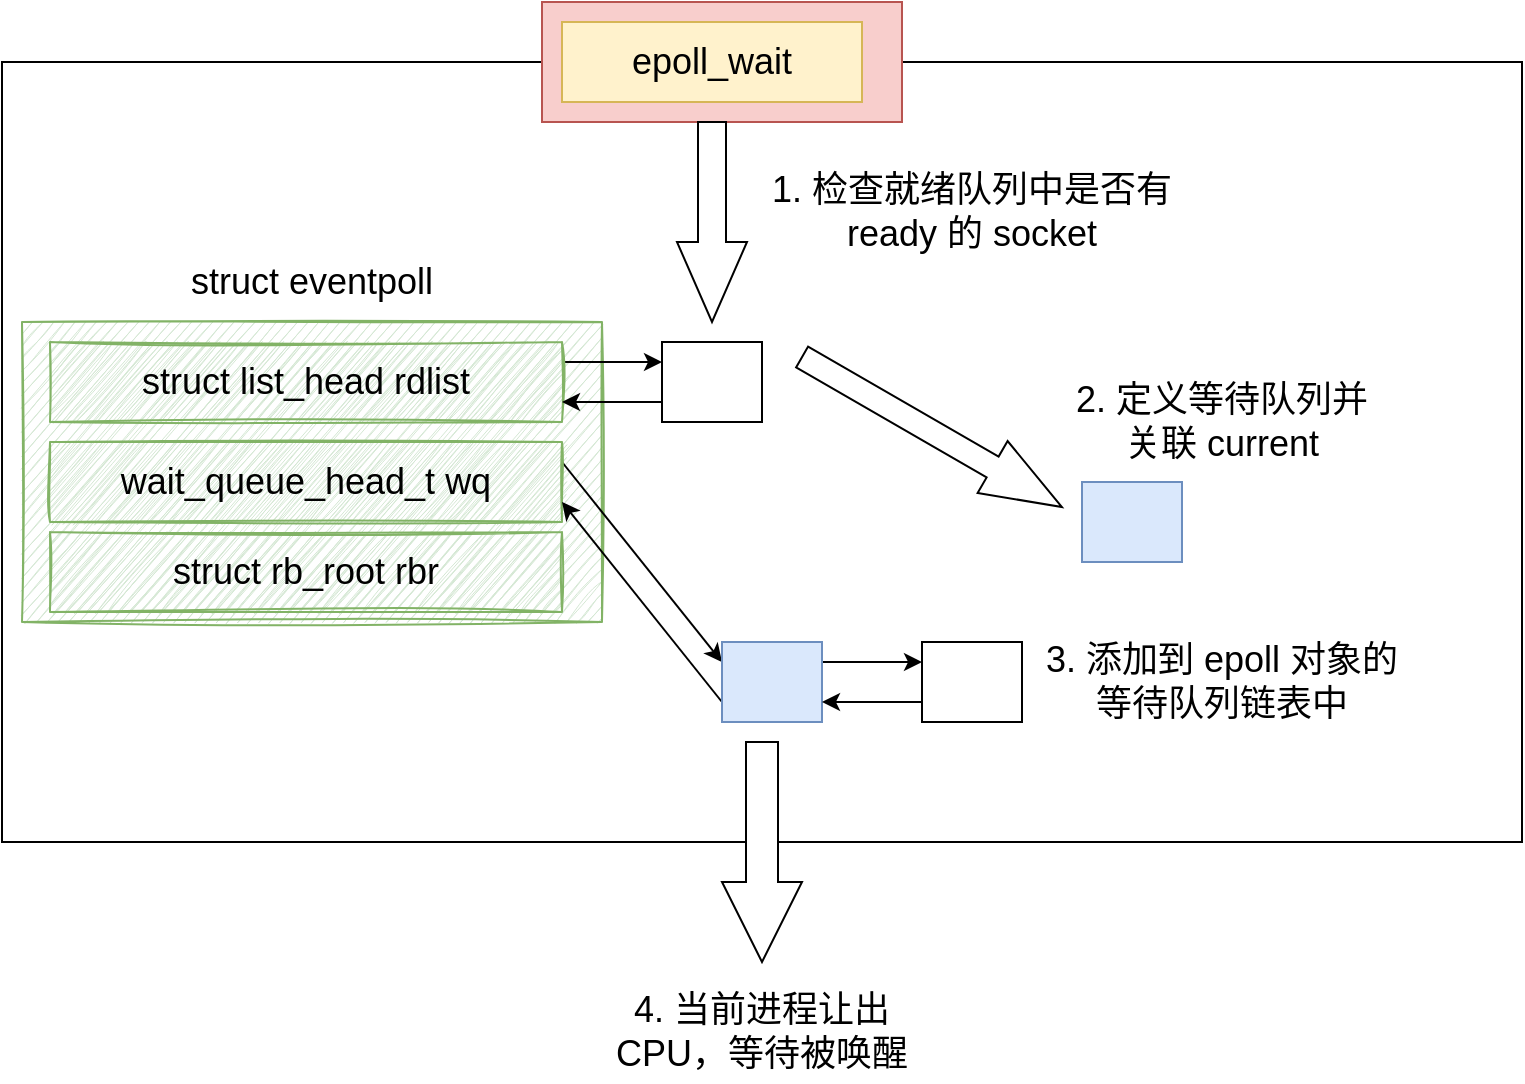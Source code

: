 <mxfile version="20.2.3" type="device"><diagram id="hBgifMuGqwkJJqTF-qkR" name="第 1 页"><mxGraphModel dx="1102" dy="698" grid="1" gridSize="10" guides="1" tooltips="1" connect="1" arrows="1" fold="1" page="1" pageScale="1" pageWidth="827" pageHeight="1169" math="0" shadow="0"><root><mxCell id="0"/><mxCell id="1" parent="0"/><mxCell id="Tgq8HzYFLrzu__RCqXFr-1" value="" style="rounded=0;whiteSpace=wrap;html=1;fontSize=18;" parent="1" vertex="1"><mxGeometry x="20" y="180" width="760" height="390" as="geometry"/></mxCell><mxCell id="Tgq8HzYFLrzu__RCqXFr-2" value="" style="rounded=0;whiteSpace=wrap;html=1;fontSize=18;fillColor=#f8cecc;strokeColor=#b85450;" parent="1" vertex="1"><mxGeometry x="290" y="150" width="180" height="60" as="geometry"/></mxCell><mxCell id="Tgq8HzYFLrzu__RCqXFr-3" value="epoll_wait" style="rounded=0;whiteSpace=wrap;html=1;fontSize=18;fillColor=#fff2cc;strokeColor=#d6b656;" parent="1" vertex="1"><mxGeometry x="300" y="160" width="150" height="40" as="geometry"/></mxCell><mxCell id="IkrvDVgZpXBQybNVYSLM-1" value="" style="rounded=0;whiteSpace=wrap;html=1;sketch=1;fontSize=18;fillColor=#d5e8d4;strokeColor=#82b366;" parent="1" vertex="1"><mxGeometry x="30" y="310" width="290" height="150" as="geometry"/></mxCell><mxCell id="9y9EmjGEyn709EVgKT_F-11" style="rounded=0;orthogonalLoop=1;jettySize=auto;html=1;exitX=1;exitY=0.25;exitDx=0;exitDy=0;entryX=0;entryY=0.25;entryDx=0;entryDy=0;fontSize=18;" edge="1" parent="1" source="IkrvDVgZpXBQybNVYSLM-2" target="9y9EmjGEyn709EVgKT_F-2"><mxGeometry relative="1" as="geometry"/></mxCell><mxCell id="IkrvDVgZpXBQybNVYSLM-2" value="struct list_head rdlist" style="rounded=0;whiteSpace=wrap;html=1;sketch=1;fontSize=18;fillColor=#d5e8d4;strokeColor=#82b366;" parent="1" vertex="1"><mxGeometry x="44" y="320" width="256" height="40" as="geometry"/></mxCell><mxCell id="9y9EmjGEyn709EVgKT_F-13" style="rounded=0;orthogonalLoop=1;jettySize=auto;html=1;exitX=1;exitY=0.25;exitDx=0;exitDy=0;entryX=0;entryY=0.25;entryDx=0;entryDy=0;fontSize=18;" edge="1" parent="1" source="IkrvDVgZpXBQybNVYSLM-3" target="9y9EmjGEyn709EVgKT_F-6"><mxGeometry relative="1" as="geometry"/></mxCell><mxCell id="IkrvDVgZpXBQybNVYSLM-3" value="wait_queue_head_t wq" style="rounded=0;whiteSpace=wrap;html=1;sketch=1;fontSize=18;fillColor=#d5e8d4;strokeColor=#82b366;" parent="1" vertex="1"><mxGeometry x="44" y="370" width="256" height="40" as="geometry"/></mxCell><mxCell id="IkrvDVgZpXBQybNVYSLM-4" value="struct eventpoll" style="text;html=1;strokeColor=none;fillColor=none;align=center;verticalAlign=middle;whiteSpace=wrap;rounded=0;sketch=1;fontSize=18;" parent="1" vertex="1"><mxGeometry x="90" y="270" width="170" height="40" as="geometry"/></mxCell><mxCell id="IkrvDVgZpXBQybNVYSLM-5" value="struct rb_root rbr" style="rounded=0;whiteSpace=wrap;html=1;sketch=1;fontSize=18;fillColor=#d5e8d4;strokeColor=#82b366;" parent="1" vertex="1"><mxGeometry x="44" y="415" width="256" height="40" as="geometry"/></mxCell><mxCell id="9y9EmjGEyn709EVgKT_F-12" style="rounded=0;orthogonalLoop=1;jettySize=auto;html=1;exitX=0;exitY=0.75;exitDx=0;exitDy=0;entryX=1;entryY=0.75;entryDx=0;entryDy=0;fontSize=18;" edge="1" parent="1" source="9y9EmjGEyn709EVgKT_F-2" target="IkrvDVgZpXBQybNVYSLM-2"><mxGeometry relative="1" as="geometry"/></mxCell><mxCell id="9y9EmjGEyn709EVgKT_F-2" value="" style="rounded=0;whiteSpace=wrap;html=1;sketch=0;fontSize=18;" vertex="1" parent="1"><mxGeometry x="350" y="320" width="50" height="40" as="geometry"/></mxCell><mxCell id="9y9EmjGEyn709EVgKT_F-14" style="rounded=0;orthogonalLoop=1;jettySize=auto;html=1;exitX=0;exitY=0.75;exitDx=0;exitDy=0;entryX=1;entryY=0.75;entryDx=0;entryDy=0;fontSize=18;" edge="1" parent="1" source="9y9EmjGEyn709EVgKT_F-6" target="IkrvDVgZpXBQybNVYSLM-3"><mxGeometry relative="1" as="geometry"/></mxCell><mxCell id="9y9EmjGEyn709EVgKT_F-23" style="edgeStyle=none;rounded=0;orthogonalLoop=1;jettySize=auto;html=1;exitX=1;exitY=0.25;exitDx=0;exitDy=0;entryX=0;entryY=0.25;entryDx=0;entryDy=0;fontSize=18;" edge="1" parent="1" source="9y9EmjGEyn709EVgKT_F-6" target="9y9EmjGEyn709EVgKT_F-22"><mxGeometry relative="1" as="geometry"/></mxCell><mxCell id="9y9EmjGEyn709EVgKT_F-6" value="" style="rounded=0;whiteSpace=wrap;html=1;sketch=0;fontSize=18;fillColor=#dae8fc;strokeColor=#6c8ebf;" vertex="1" parent="1"><mxGeometry x="380" y="470" width="50" height="40" as="geometry"/></mxCell><mxCell id="9y9EmjGEyn709EVgKT_F-15" value="" style="html=1;shadow=0;dashed=0;align=center;verticalAlign=middle;shape=mxgraph.arrows2.arrow;dy=0.6;dx=40;direction=south;notch=0;fontSize=18;" vertex="1" parent="1"><mxGeometry x="357.5" y="210" width="35" height="100" as="geometry"/></mxCell><mxCell id="9y9EmjGEyn709EVgKT_F-16" value="1. 检查就绪队列中是否有 ready 的 socket" style="text;html=1;strokeColor=none;fillColor=none;align=center;verticalAlign=middle;whiteSpace=wrap;rounded=0;fontSize=18;" vertex="1" parent="1"><mxGeometry x="400" y="230" width="210" height="50" as="geometry"/></mxCell><mxCell id="9y9EmjGEyn709EVgKT_F-17" value="" style="html=1;shadow=0;dashed=0;align=center;verticalAlign=middle;shape=mxgraph.arrows2.arrow;dy=0.6;dx=40;direction=south;notch=0;fontSize=18;rotation=-60;" vertex="1" parent="1"><mxGeometry x="470" y="290" width="30" height="150" as="geometry"/></mxCell><mxCell id="9y9EmjGEyn709EVgKT_F-19" value="" style="rounded=0;whiteSpace=wrap;html=1;sketch=0;fontSize=18;fillColor=#dae8fc;strokeColor=#6c8ebf;" vertex="1" parent="1"><mxGeometry x="560" y="390" width="50" height="40" as="geometry"/></mxCell><mxCell id="9y9EmjGEyn709EVgKT_F-21" value="2. 定义等待队列并关联 current" style="text;html=1;strokeColor=none;fillColor=none;align=center;verticalAlign=middle;whiteSpace=wrap;rounded=0;fontSize=18;" vertex="1" parent="1"><mxGeometry x="550" y="340" width="160" height="40" as="geometry"/></mxCell><mxCell id="9y9EmjGEyn709EVgKT_F-24" style="edgeStyle=none;rounded=0;orthogonalLoop=1;jettySize=auto;html=1;exitX=0;exitY=0.75;exitDx=0;exitDy=0;entryX=1;entryY=0.75;entryDx=0;entryDy=0;fontSize=18;" edge="1" parent="1" source="9y9EmjGEyn709EVgKT_F-22" target="9y9EmjGEyn709EVgKT_F-6"><mxGeometry relative="1" as="geometry"/></mxCell><mxCell id="9y9EmjGEyn709EVgKT_F-22" value="" style="rounded=0;whiteSpace=wrap;html=1;sketch=0;fontSize=18;" vertex="1" parent="1"><mxGeometry x="480" y="470" width="50" height="40" as="geometry"/></mxCell><mxCell id="9y9EmjGEyn709EVgKT_F-25" value="3. 添加到 epoll 对象的等待队列链表中" style="text;html=1;strokeColor=none;fillColor=none;align=center;verticalAlign=middle;whiteSpace=wrap;rounded=0;fontSize=18;" vertex="1" parent="1"><mxGeometry x="540" y="465" width="180" height="50" as="geometry"/></mxCell><mxCell id="9y9EmjGEyn709EVgKT_F-26" value="" style="html=1;shadow=0;dashed=0;align=center;verticalAlign=middle;shape=mxgraph.arrows2.arrow;dy=0.6;dx=40;direction=south;notch=0;fontSize=18;" vertex="1" parent="1"><mxGeometry x="380" y="520" width="40" height="110" as="geometry"/></mxCell><mxCell id="9y9EmjGEyn709EVgKT_F-27" value="4. 当前进程让出 CPU，等待被唤醒" style="text;html=1;strokeColor=none;fillColor=none;align=center;verticalAlign=middle;whiteSpace=wrap;rounded=0;fontSize=18;" vertex="1" parent="1"><mxGeometry x="310" y="640" width="180" height="50" as="geometry"/></mxCell></root></mxGraphModel></diagram></mxfile>